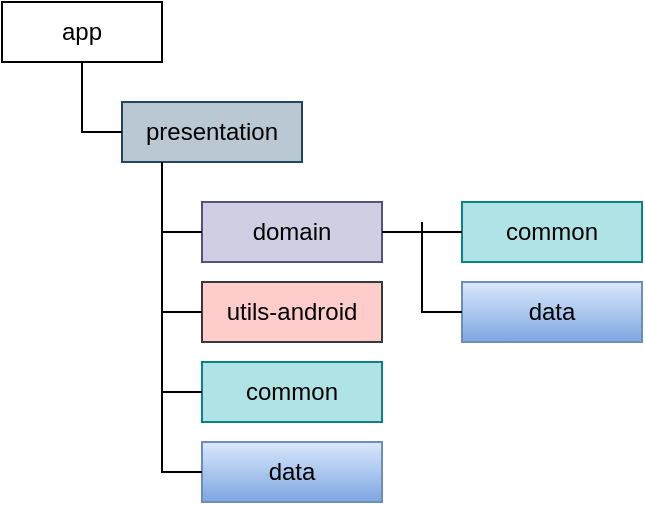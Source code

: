 <mxfile version="24.7.14">
  <diagram name="Page-1" id="QZLaqMR-OyhngW1gI57i">
    <mxGraphModel dx="174" dy="218" grid="1" gridSize="10" guides="1" tooltips="1" connect="1" arrows="1" fold="1" page="1" pageScale="1" pageWidth="850" pageHeight="1100" math="0" shadow="0">
      <root>
        <mxCell id="0" />
        <mxCell id="1" parent="0" />
        <mxCell id="74n1QBx_1ldjTzXFRx58-1" value="app" style="rounded=0;whiteSpace=wrap;html=1;" vertex="1" parent="1">
          <mxGeometry x="120" y="50" width="80" height="30" as="geometry" />
        </mxCell>
        <mxCell id="74n1QBx_1ldjTzXFRx58-2" value="presentation" style="rounded=0;whiteSpace=wrap;html=1;fillColor=#bac8d3;strokeColor=#23445d;" vertex="1" parent="1">
          <mxGeometry x="180" y="100" width="90" height="30" as="geometry" />
        </mxCell>
        <mxCell id="74n1QBx_1ldjTzXFRx58-3" value="domain" style="rounded=0;whiteSpace=wrap;html=1;fillColor=#d0cee2;strokeColor=#56517e;" vertex="1" parent="1">
          <mxGeometry x="220" y="150" width="90" height="30" as="geometry" />
        </mxCell>
        <mxCell id="74n1QBx_1ldjTzXFRx58-4" value="common" style="rounded=0;whiteSpace=wrap;html=1;fillColor=#b0e3e6;strokeColor=#0e8088;" vertex="1" parent="1">
          <mxGeometry x="350" y="150" width="90" height="30" as="geometry" />
        </mxCell>
        <mxCell id="74n1QBx_1ldjTzXFRx58-5" value="data" style="rounded=0;whiteSpace=wrap;html=1;fillColor=#dae8fc;strokeColor=#6c8ebf;gradientColor=#7ea6e0;" vertex="1" parent="1">
          <mxGeometry x="350" y="190" width="90" height="30" as="geometry" />
        </mxCell>
        <mxCell id="74n1QBx_1ldjTzXFRx58-6" value="utils-android" style="rounded=0;whiteSpace=wrap;html=1;fillColor=#ffcccc;strokeColor=#36393d;" vertex="1" parent="1">
          <mxGeometry x="220" y="190" width="90" height="30" as="geometry" />
        </mxCell>
        <mxCell id="74n1QBx_1ldjTzXFRx58-10" value="common" style="rounded=0;whiteSpace=wrap;html=1;fillColor=#b0e3e6;strokeColor=#0e8088;" vertex="1" parent="1">
          <mxGeometry x="220" y="230" width="90" height="30" as="geometry" />
        </mxCell>
        <mxCell id="74n1QBx_1ldjTzXFRx58-11" value="data" style="rounded=0;whiteSpace=wrap;html=1;fillColor=#dae8fc;strokeColor=#6c8ebf;gradientColor=#7ea6e0;" vertex="1" parent="1">
          <mxGeometry x="220" y="270" width="90" height="30" as="geometry" />
        </mxCell>
        <mxCell id="74n1QBx_1ldjTzXFRx58-20" value="" style="endArrow=none;html=1;rounded=0;entryX=0.5;entryY=1;entryDx=0;entryDy=0;exitX=0;exitY=0.5;exitDx=0;exitDy=0;" edge="1" parent="1" source="74n1QBx_1ldjTzXFRx58-2" target="74n1QBx_1ldjTzXFRx58-1">
          <mxGeometry width="50" height="50" relative="1" as="geometry">
            <mxPoint x="260" y="370" as="sourcePoint" />
            <mxPoint x="310" y="320" as="targetPoint" />
            <Array as="points">
              <mxPoint x="160" y="115" />
            </Array>
          </mxGeometry>
        </mxCell>
        <mxCell id="74n1QBx_1ldjTzXFRx58-21" value="" style="endArrow=none;html=1;rounded=0;entryX=0.5;entryY=1;entryDx=0;entryDy=0;exitX=0;exitY=0.5;exitDx=0;exitDy=0;" edge="1" parent="1">
          <mxGeometry width="50" height="50" relative="1" as="geometry">
            <mxPoint x="220" y="165" as="sourcePoint" />
            <mxPoint x="200" y="130" as="targetPoint" />
            <Array as="points">
              <mxPoint x="200" y="165" />
            </Array>
          </mxGeometry>
        </mxCell>
        <mxCell id="74n1QBx_1ldjTzXFRx58-22" value="" style="endArrow=none;html=1;rounded=0;exitX=0;exitY=0.5;exitDx=0;exitDy=0;" edge="1" parent="1">
          <mxGeometry width="50" height="50" relative="1" as="geometry">
            <mxPoint x="220" y="205" as="sourcePoint" />
            <mxPoint x="200" y="160" as="targetPoint" />
            <Array as="points">
              <mxPoint x="200" y="205" />
            </Array>
          </mxGeometry>
        </mxCell>
        <mxCell id="74n1QBx_1ldjTzXFRx58-23" value="" style="endArrow=none;html=1;rounded=0;exitX=0;exitY=0.5;exitDx=0;exitDy=0;" edge="1" parent="1">
          <mxGeometry width="50" height="50" relative="1" as="geometry">
            <mxPoint x="220" y="245" as="sourcePoint" />
            <mxPoint x="200" y="200" as="targetPoint" />
            <Array as="points">
              <mxPoint x="200" y="245" />
            </Array>
          </mxGeometry>
        </mxCell>
        <mxCell id="74n1QBx_1ldjTzXFRx58-24" value="" style="endArrow=none;html=1;rounded=0;exitX=0;exitY=0.5;exitDx=0;exitDy=0;" edge="1" parent="1">
          <mxGeometry width="50" height="50" relative="1" as="geometry">
            <mxPoint x="220" y="285" as="sourcePoint" />
            <mxPoint x="200" y="240" as="targetPoint" />
            <Array as="points">
              <mxPoint x="200" y="285" />
            </Array>
          </mxGeometry>
        </mxCell>
        <mxCell id="74n1QBx_1ldjTzXFRx58-25" value="" style="endArrow=none;html=1;rounded=0;exitX=0;exitY=0.5;exitDx=0;exitDy=0;" edge="1" parent="1">
          <mxGeometry width="50" height="50" relative="1" as="geometry">
            <mxPoint x="350" y="205" as="sourcePoint" />
            <mxPoint x="330" y="160" as="targetPoint" />
            <Array as="points">
              <mxPoint x="330" y="205" />
            </Array>
          </mxGeometry>
        </mxCell>
        <mxCell id="74n1QBx_1ldjTzXFRx58-26" value="" style="endArrow=none;html=1;rounded=0;entryX=0;entryY=0.5;entryDx=0;entryDy=0;exitX=1;exitY=0.5;exitDx=0;exitDy=0;" edge="1" parent="1" source="74n1QBx_1ldjTzXFRx58-3" target="74n1QBx_1ldjTzXFRx58-4">
          <mxGeometry width="50" height="50" relative="1" as="geometry">
            <mxPoint x="250" y="250" as="sourcePoint" />
            <mxPoint x="300" y="200" as="targetPoint" />
          </mxGeometry>
        </mxCell>
      </root>
    </mxGraphModel>
  </diagram>
</mxfile>
